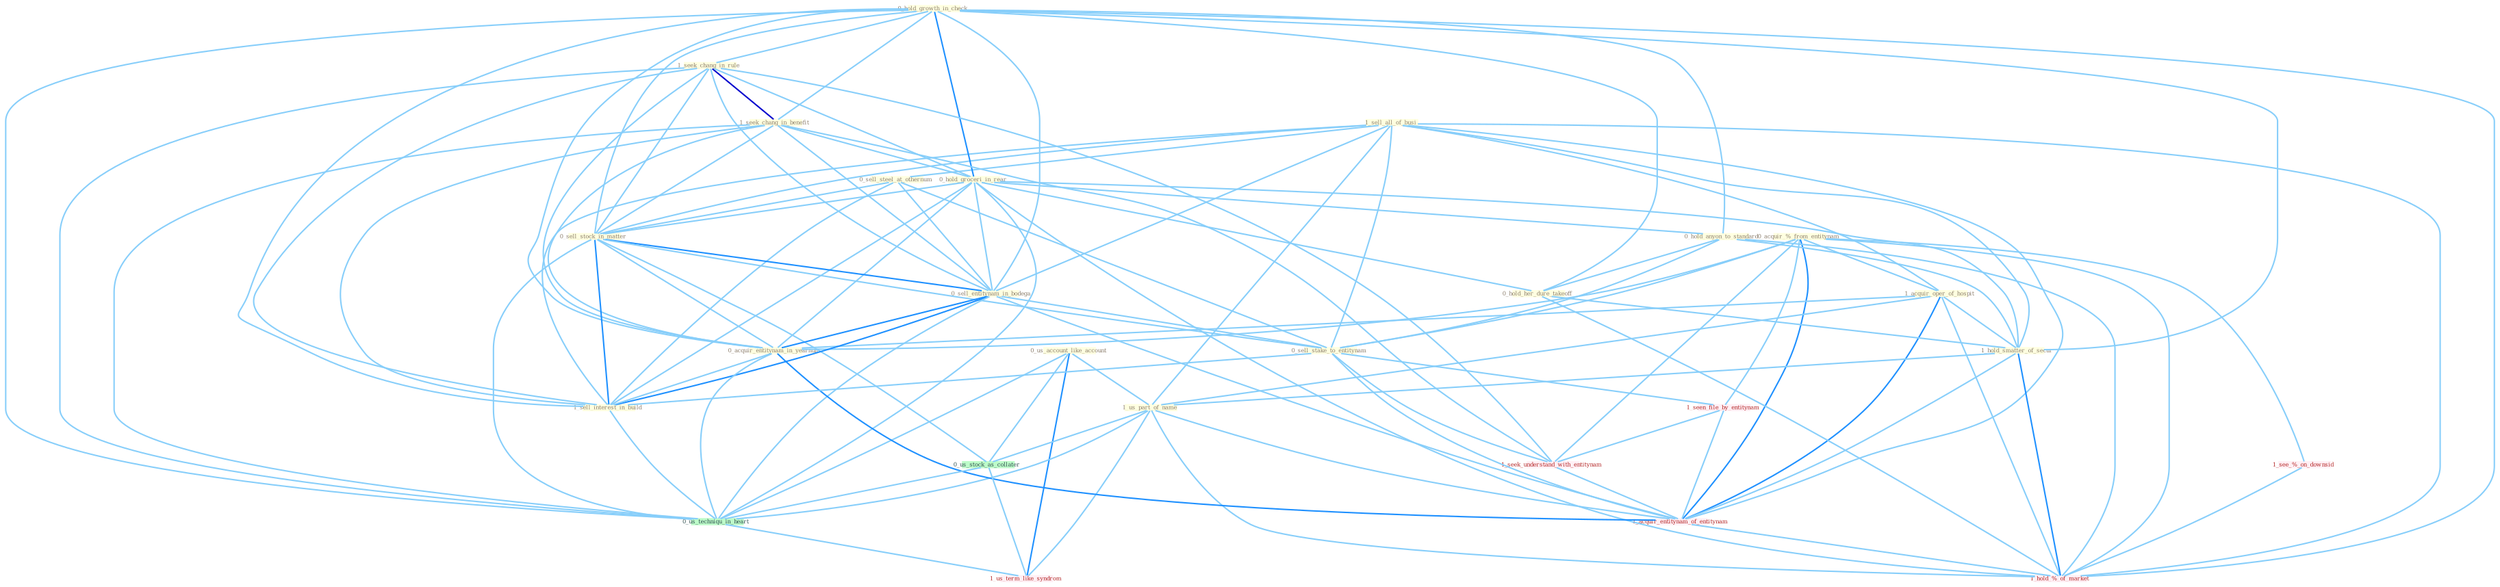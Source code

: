 Graph G{ 
    node
    [shape=polygon,style=filled,width=.5,height=.06,color="#BDFCC9",fixedsize=true,fontsize=4,
    fontcolor="#2f4f4f"];
    {node
    [color="#ffffe0", fontcolor="#8b7d6b"] "1_sell_all_of_busi " "0_hold_growth_in_check " "0_acquir_%_from_entitynam " "1_seek_chang_in_rule " "1_acquir_oper_of_hospit " "1_seek_chang_in_benefit " "0_hold_groceri_in_rear " "0_sell_steel_at_othernum " "0_sell_stock_in_matter " "0_us_account_like_account " "0_hold_anyon_to_standard " "0_hold_her_dure_takeoff " "0_sell_entitynam_in_bodega " "1_hold_smatter_of_secur " "1_us_part_of_name " "0_acquir_entitynam_in_yearnum " "0_sell_stake_to_entitynam " "1_sell_interest_in_build "}
{node [color="#fff0f5", fontcolor="#b22222"] "1_seen_file_by_entitynam " "1_seek_understand_with_entitynam " "1_acquir_entitynam_of_entitynam " "1_see_%_on_downsid " "1_us_term_like_syndrom " "1_hold_%_of_market "}
edge [color="#B0E2FF"];

	"1_sell_all_of_busi " -- "1_acquir_oper_of_hospit " [w="1", color="#87cefa" ];
	"1_sell_all_of_busi " -- "0_sell_steel_at_othernum " [w="1", color="#87cefa" ];
	"1_sell_all_of_busi " -- "0_sell_stock_in_matter " [w="1", color="#87cefa" ];
	"1_sell_all_of_busi " -- "0_sell_entitynam_in_bodega " [w="1", color="#87cefa" ];
	"1_sell_all_of_busi " -- "1_hold_smatter_of_secur " [w="1", color="#87cefa" ];
	"1_sell_all_of_busi " -- "1_us_part_of_name " [w="1", color="#87cefa" ];
	"1_sell_all_of_busi " -- "0_sell_stake_to_entitynam " [w="1", color="#87cefa" ];
	"1_sell_all_of_busi " -- "1_sell_interest_in_build " [w="1", color="#87cefa" ];
	"1_sell_all_of_busi " -- "1_acquir_entitynam_of_entitynam " [w="1", color="#87cefa" ];
	"1_sell_all_of_busi " -- "1_hold_%_of_market " [w="1", color="#87cefa" ];
	"0_hold_growth_in_check " -- "1_seek_chang_in_rule " [w="1", color="#87cefa" ];
	"0_hold_growth_in_check " -- "1_seek_chang_in_benefit " [w="1", color="#87cefa" ];
	"0_hold_growth_in_check " -- "0_hold_groceri_in_rear " [w="2", color="#1e90ff" , len=0.8];
	"0_hold_growth_in_check " -- "0_sell_stock_in_matter " [w="1", color="#87cefa" ];
	"0_hold_growth_in_check " -- "0_hold_anyon_to_standard " [w="1", color="#87cefa" ];
	"0_hold_growth_in_check " -- "0_hold_her_dure_takeoff " [w="1", color="#87cefa" ];
	"0_hold_growth_in_check " -- "0_sell_entitynam_in_bodega " [w="1", color="#87cefa" ];
	"0_hold_growth_in_check " -- "1_hold_smatter_of_secur " [w="1", color="#87cefa" ];
	"0_hold_growth_in_check " -- "0_acquir_entitynam_in_yearnum " [w="1", color="#87cefa" ];
	"0_hold_growth_in_check " -- "1_sell_interest_in_build " [w="1", color="#87cefa" ];
	"0_hold_growth_in_check " -- "0_us_techniqu_in_heart " [w="1", color="#87cefa" ];
	"0_hold_growth_in_check " -- "1_hold_%_of_market " [w="1", color="#87cefa" ];
	"0_acquir_%_from_entitynam " -- "1_acquir_oper_of_hospit " [w="1", color="#87cefa" ];
	"0_acquir_%_from_entitynam " -- "0_acquir_entitynam_in_yearnum " [w="1", color="#87cefa" ];
	"0_acquir_%_from_entitynam " -- "0_sell_stake_to_entitynam " [w="1", color="#87cefa" ];
	"0_acquir_%_from_entitynam " -- "1_seen_file_by_entitynam " [w="1", color="#87cefa" ];
	"0_acquir_%_from_entitynam " -- "1_seek_understand_with_entitynam " [w="1", color="#87cefa" ];
	"0_acquir_%_from_entitynam " -- "1_acquir_entitynam_of_entitynam " [w="2", color="#1e90ff" , len=0.8];
	"0_acquir_%_from_entitynam " -- "1_see_%_on_downsid " [w="1", color="#87cefa" ];
	"0_acquir_%_from_entitynam " -- "1_hold_%_of_market " [w="1", color="#87cefa" ];
	"1_seek_chang_in_rule " -- "1_seek_chang_in_benefit " [w="3", color="#0000cd" , len=0.6];
	"1_seek_chang_in_rule " -- "0_hold_groceri_in_rear " [w="1", color="#87cefa" ];
	"1_seek_chang_in_rule " -- "0_sell_stock_in_matter " [w="1", color="#87cefa" ];
	"1_seek_chang_in_rule " -- "0_sell_entitynam_in_bodega " [w="1", color="#87cefa" ];
	"1_seek_chang_in_rule " -- "0_acquir_entitynam_in_yearnum " [w="1", color="#87cefa" ];
	"1_seek_chang_in_rule " -- "1_sell_interest_in_build " [w="1", color="#87cefa" ];
	"1_seek_chang_in_rule " -- "1_seek_understand_with_entitynam " [w="1", color="#87cefa" ];
	"1_seek_chang_in_rule " -- "0_us_techniqu_in_heart " [w="1", color="#87cefa" ];
	"1_acquir_oper_of_hospit " -- "1_hold_smatter_of_secur " [w="1", color="#87cefa" ];
	"1_acquir_oper_of_hospit " -- "1_us_part_of_name " [w="1", color="#87cefa" ];
	"1_acquir_oper_of_hospit " -- "0_acquir_entitynam_in_yearnum " [w="1", color="#87cefa" ];
	"1_acquir_oper_of_hospit " -- "1_acquir_entitynam_of_entitynam " [w="2", color="#1e90ff" , len=0.8];
	"1_acquir_oper_of_hospit " -- "1_hold_%_of_market " [w="1", color="#87cefa" ];
	"1_seek_chang_in_benefit " -- "0_hold_groceri_in_rear " [w="1", color="#87cefa" ];
	"1_seek_chang_in_benefit " -- "0_sell_stock_in_matter " [w="1", color="#87cefa" ];
	"1_seek_chang_in_benefit " -- "0_sell_entitynam_in_bodega " [w="1", color="#87cefa" ];
	"1_seek_chang_in_benefit " -- "0_acquir_entitynam_in_yearnum " [w="1", color="#87cefa" ];
	"1_seek_chang_in_benefit " -- "1_sell_interest_in_build " [w="1", color="#87cefa" ];
	"1_seek_chang_in_benefit " -- "1_seek_understand_with_entitynam " [w="1", color="#87cefa" ];
	"1_seek_chang_in_benefit " -- "0_us_techniqu_in_heart " [w="1", color="#87cefa" ];
	"0_hold_groceri_in_rear " -- "0_sell_stock_in_matter " [w="1", color="#87cefa" ];
	"0_hold_groceri_in_rear " -- "0_hold_anyon_to_standard " [w="1", color="#87cefa" ];
	"0_hold_groceri_in_rear " -- "0_hold_her_dure_takeoff " [w="1", color="#87cefa" ];
	"0_hold_groceri_in_rear " -- "0_sell_entitynam_in_bodega " [w="1", color="#87cefa" ];
	"0_hold_groceri_in_rear " -- "1_hold_smatter_of_secur " [w="1", color="#87cefa" ];
	"0_hold_groceri_in_rear " -- "0_acquir_entitynam_in_yearnum " [w="1", color="#87cefa" ];
	"0_hold_groceri_in_rear " -- "1_sell_interest_in_build " [w="1", color="#87cefa" ];
	"0_hold_groceri_in_rear " -- "0_us_techniqu_in_heart " [w="1", color="#87cefa" ];
	"0_hold_groceri_in_rear " -- "1_hold_%_of_market " [w="1", color="#87cefa" ];
	"0_sell_steel_at_othernum " -- "0_sell_stock_in_matter " [w="1", color="#87cefa" ];
	"0_sell_steel_at_othernum " -- "0_sell_entitynam_in_bodega " [w="1", color="#87cefa" ];
	"0_sell_steel_at_othernum " -- "0_sell_stake_to_entitynam " [w="1", color="#87cefa" ];
	"0_sell_steel_at_othernum " -- "1_sell_interest_in_build " [w="1", color="#87cefa" ];
	"0_sell_stock_in_matter " -- "0_sell_entitynam_in_bodega " [w="2", color="#1e90ff" , len=0.8];
	"0_sell_stock_in_matter " -- "0_acquir_entitynam_in_yearnum " [w="1", color="#87cefa" ];
	"0_sell_stock_in_matter " -- "0_sell_stake_to_entitynam " [w="1", color="#87cefa" ];
	"0_sell_stock_in_matter " -- "1_sell_interest_in_build " [w="2", color="#1e90ff" , len=0.8];
	"0_sell_stock_in_matter " -- "0_us_stock_as_collater " [w="1", color="#87cefa" ];
	"0_sell_stock_in_matter " -- "0_us_techniqu_in_heart " [w="1", color="#87cefa" ];
	"0_us_account_like_account " -- "1_us_part_of_name " [w="1", color="#87cefa" ];
	"0_us_account_like_account " -- "0_us_stock_as_collater " [w="1", color="#87cefa" ];
	"0_us_account_like_account " -- "0_us_techniqu_in_heart " [w="1", color="#87cefa" ];
	"0_us_account_like_account " -- "1_us_term_like_syndrom " [w="2", color="#1e90ff" , len=0.8];
	"0_hold_anyon_to_standard " -- "0_hold_her_dure_takeoff " [w="1", color="#87cefa" ];
	"0_hold_anyon_to_standard " -- "1_hold_smatter_of_secur " [w="1", color="#87cefa" ];
	"0_hold_anyon_to_standard " -- "0_sell_stake_to_entitynam " [w="1", color="#87cefa" ];
	"0_hold_anyon_to_standard " -- "1_hold_%_of_market " [w="1", color="#87cefa" ];
	"0_hold_her_dure_takeoff " -- "1_hold_smatter_of_secur " [w="1", color="#87cefa" ];
	"0_hold_her_dure_takeoff " -- "1_hold_%_of_market " [w="1", color="#87cefa" ];
	"0_sell_entitynam_in_bodega " -- "0_acquir_entitynam_in_yearnum " [w="2", color="#1e90ff" , len=0.8];
	"0_sell_entitynam_in_bodega " -- "0_sell_stake_to_entitynam " [w="1", color="#87cefa" ];
	"0_sell_entitynam_in_bodega " -- "1_sell_interest_in_build " [w="2", color="#1e90ff" , len=0.8];
	"0_sell_entitynam_in_bodega " -- "1_acquir_entitynam_of_entitynam " [w="1", color="#87cefa" ];
	"0_sell_entitynam_in_bodega " -- "0_us_techniqu_in_heart " [w="1", color="#87cefa" ];
	"1_hold_smatter_of_secur " -- "1_us_part_of_name " [w="1", color="#87cefa" ];
	"1_hold_smatter_of_secur " -- "1_acquir_entitynam_of_entitynam " [w="1", color="#87cefa" ];
	"1_hold_smatter_of_secur " -- "1_hold_%_of_market " [w="2", color="#1e90ff" , len=0.8];
	"1_us_part_of_name " -- "0_us_stock_as_collater " [w="1", color="#87cefa" ];
	"1_us_part_of_name " -- "1_acquir_entitynam_of_entitynam " [w="1", color="#87cefa" ];
	"1_us_part_of_name " -- "0_us_techniqu_in_heart " [w="1", color="#87cefa" ];
	"1_us_part_of_name " -- "1_us_term_like_syndrom " [w="1", color="#87cefa" ];
	"1_us_part_of_name " -- "1_hold_%_of_market " [w="1", color="#87cefa" ];
	"0_acquir_entitynam_in_yearnum " -- "1_sell_interest_in_build " [w="1", color="#87cefa" ];
	"0_acquir_entitynam_in_yearnum " -- "1_acquir_entitynam_of_entitynam " [w="2", color="#1e90ff" , len=0.8];
	"0_acquir_entitynam_in_yearnum " -- "0_us_techniqu_in_heart " [w="1", color="#87cefa" ];
	"0_sell_stake_to_entitynam " -- "1_sell_interest_in_build " [w="1", color="#87cefa" ];
	"0_sell_stake_to_entitynam " -- "1_seen_file_by_entitynam " [w="1", color="#87cefa" ];
	"0_sell_stake_to_entitynam " -- "1_seek_understand_with_entitynam " [w="1", color="#87cefa" ];
	"0_sell_stake_to_entitynam " -- "1_acquir_entitynam_of_entitynam " [w="1", color="#87cefa" ];
	"1_sell_interest_in_build " -- "0_us_techniqu_in_heart " [w="1", color="#87cefa" ];
	"1_seen_file_by_entitynam " -- "1_seek_understand_with_entitynam " [w="1", color="#87cefa" ];
	"1_seen_file_by_entitynam " -- "1_acquir_entitynam_of_entitynam " [w="1", color="#87cefa" ];
	"0_us_stock_as_collater " -- "0_us_techniqu_in_heart " [w="1", color="#87cefa" ];
	"0_us_stock_as_collater " -- "1_us_term_like_syndrom " [w="1", color="#87cefa" ];
	"1_seek_understand_with_entitynam " -- "1_acquir_entitynam_of_entitynam " [w="1", color="#87cefa" ];
	"1_acquir_entitynam_of_entitynam " -- "1_hold_%_of_market " [w="1", color="#87cefa" ];
	"0_us_techniqu_in_heart " -- "1_us_term_like_syndrom " [w="1", color="#87cefa" ];
	"1_see_%_on_downsid " -- "1_hold_%_of_market " [w="1", color="#87cefa" ];
}